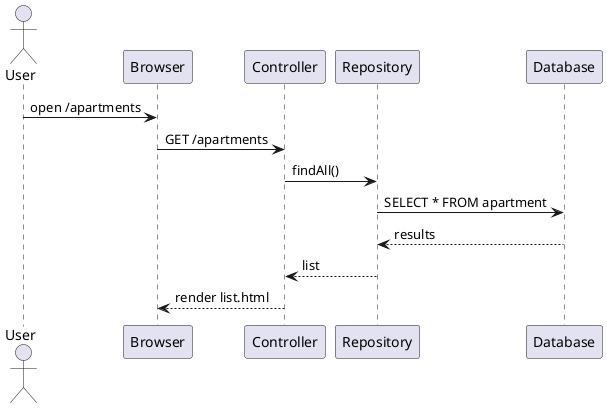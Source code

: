 @startuml
actor User
participant Browser
participant Controller
participant Repository
participant Database

User -> Browser: open /apartments
Browser -> Controller: GET /apartments
Controller -> Repository: findAll()
Repository -> Database: SELECT * FROM apartment
Database --> Repository: results
Repository --> Controller: list
Controller --> Browser: render list.html
@enduml
